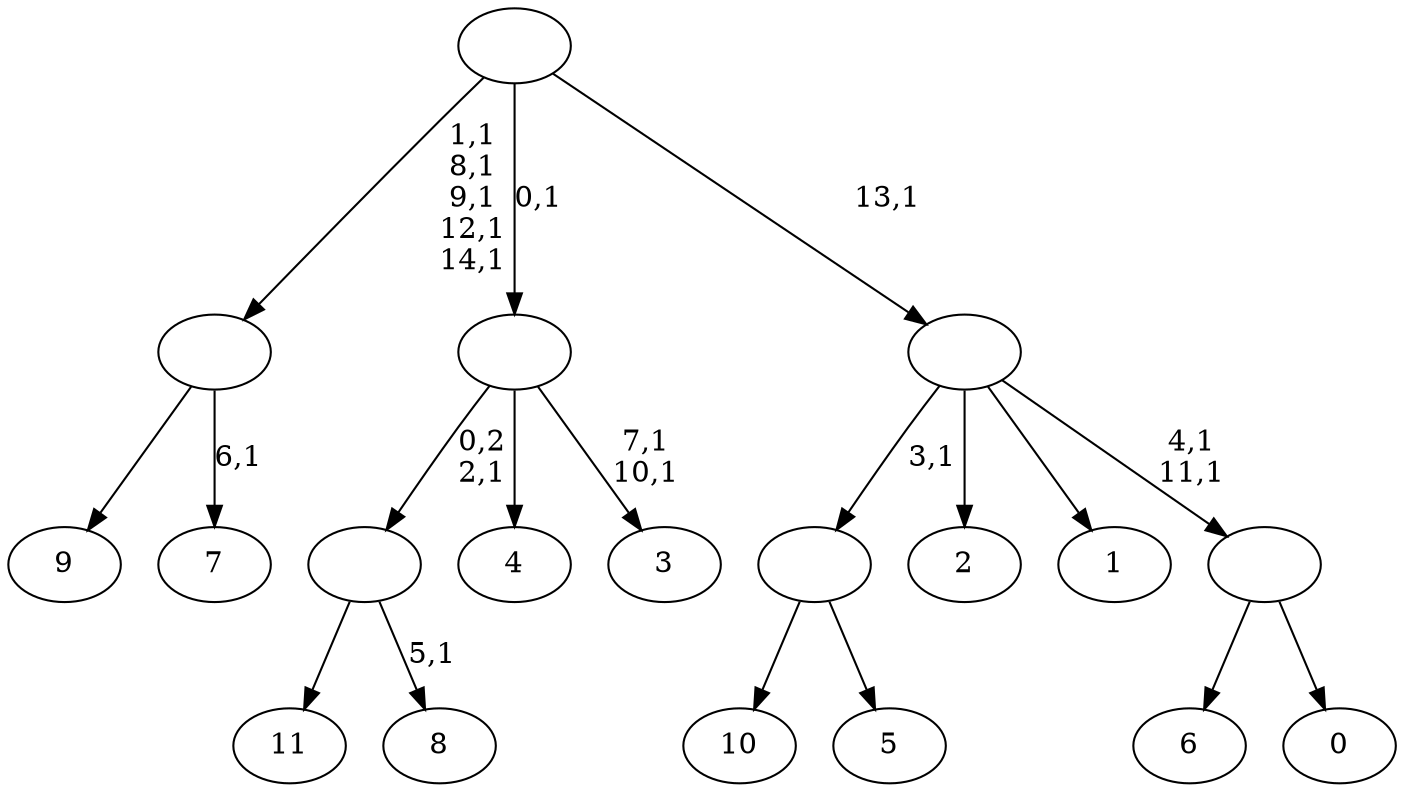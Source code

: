 digraph T {
	27 [label="11"]
	26 [label="10"]
	25 [label="9"]
	24 [label="8"]
	22 [label=""]
	21 [label="7"]
	19 [label=""]
	14 [label="6"]
	13 [label="5"]
	12 [label=""]
	11 [label="4"]
	10 [label="3"]
	7 [label=""]
	6 [label="2"]
	5 [label="1"]
	4 [label="0"]
	3 [label=""]
	1 [label=""]
	0 [label=""]
	22 -> 24 [label="5,1"]
	22 -> 27 [label=""]
	19 -> 21 [label="6,1"]
	19 -> 25 [label=""]
	12 -> 26 [label=""]
	12 -> 13 [label=""]
	7 -> 10 [label="7,1\n10,1"]
	7 -> 22 [label="0,2\n2,1"]
	7 -> 11 [label=""]
	3 -> 14 [label=""]
	3 -> 4 [label=""]
	1 -> 3 [label="4,1\n11,1"]
	1 -> 12 [label="3,1"]
	1 -> 6 [label=""]
	1 -> 5 [label=""]
	0 -> 19 [label="1,1\n8,1\n9,1\n12,1\n14,1"]
	0 -> 7 [label="0,1"]
	0 -> 1 [label="13,1"]
}
